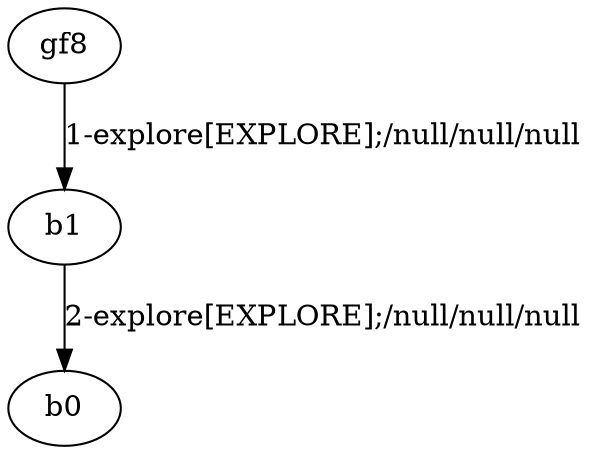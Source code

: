 # Total number of goals covered by this test: 1
# b1 --> b0

digraph g {
"gf8" -> "b1" [label = "1-explore[EXPLORE];/null/null/null"];
"b1" -> "b0" [label = "2-explore[EXPLORE];/null/null/null"];
}